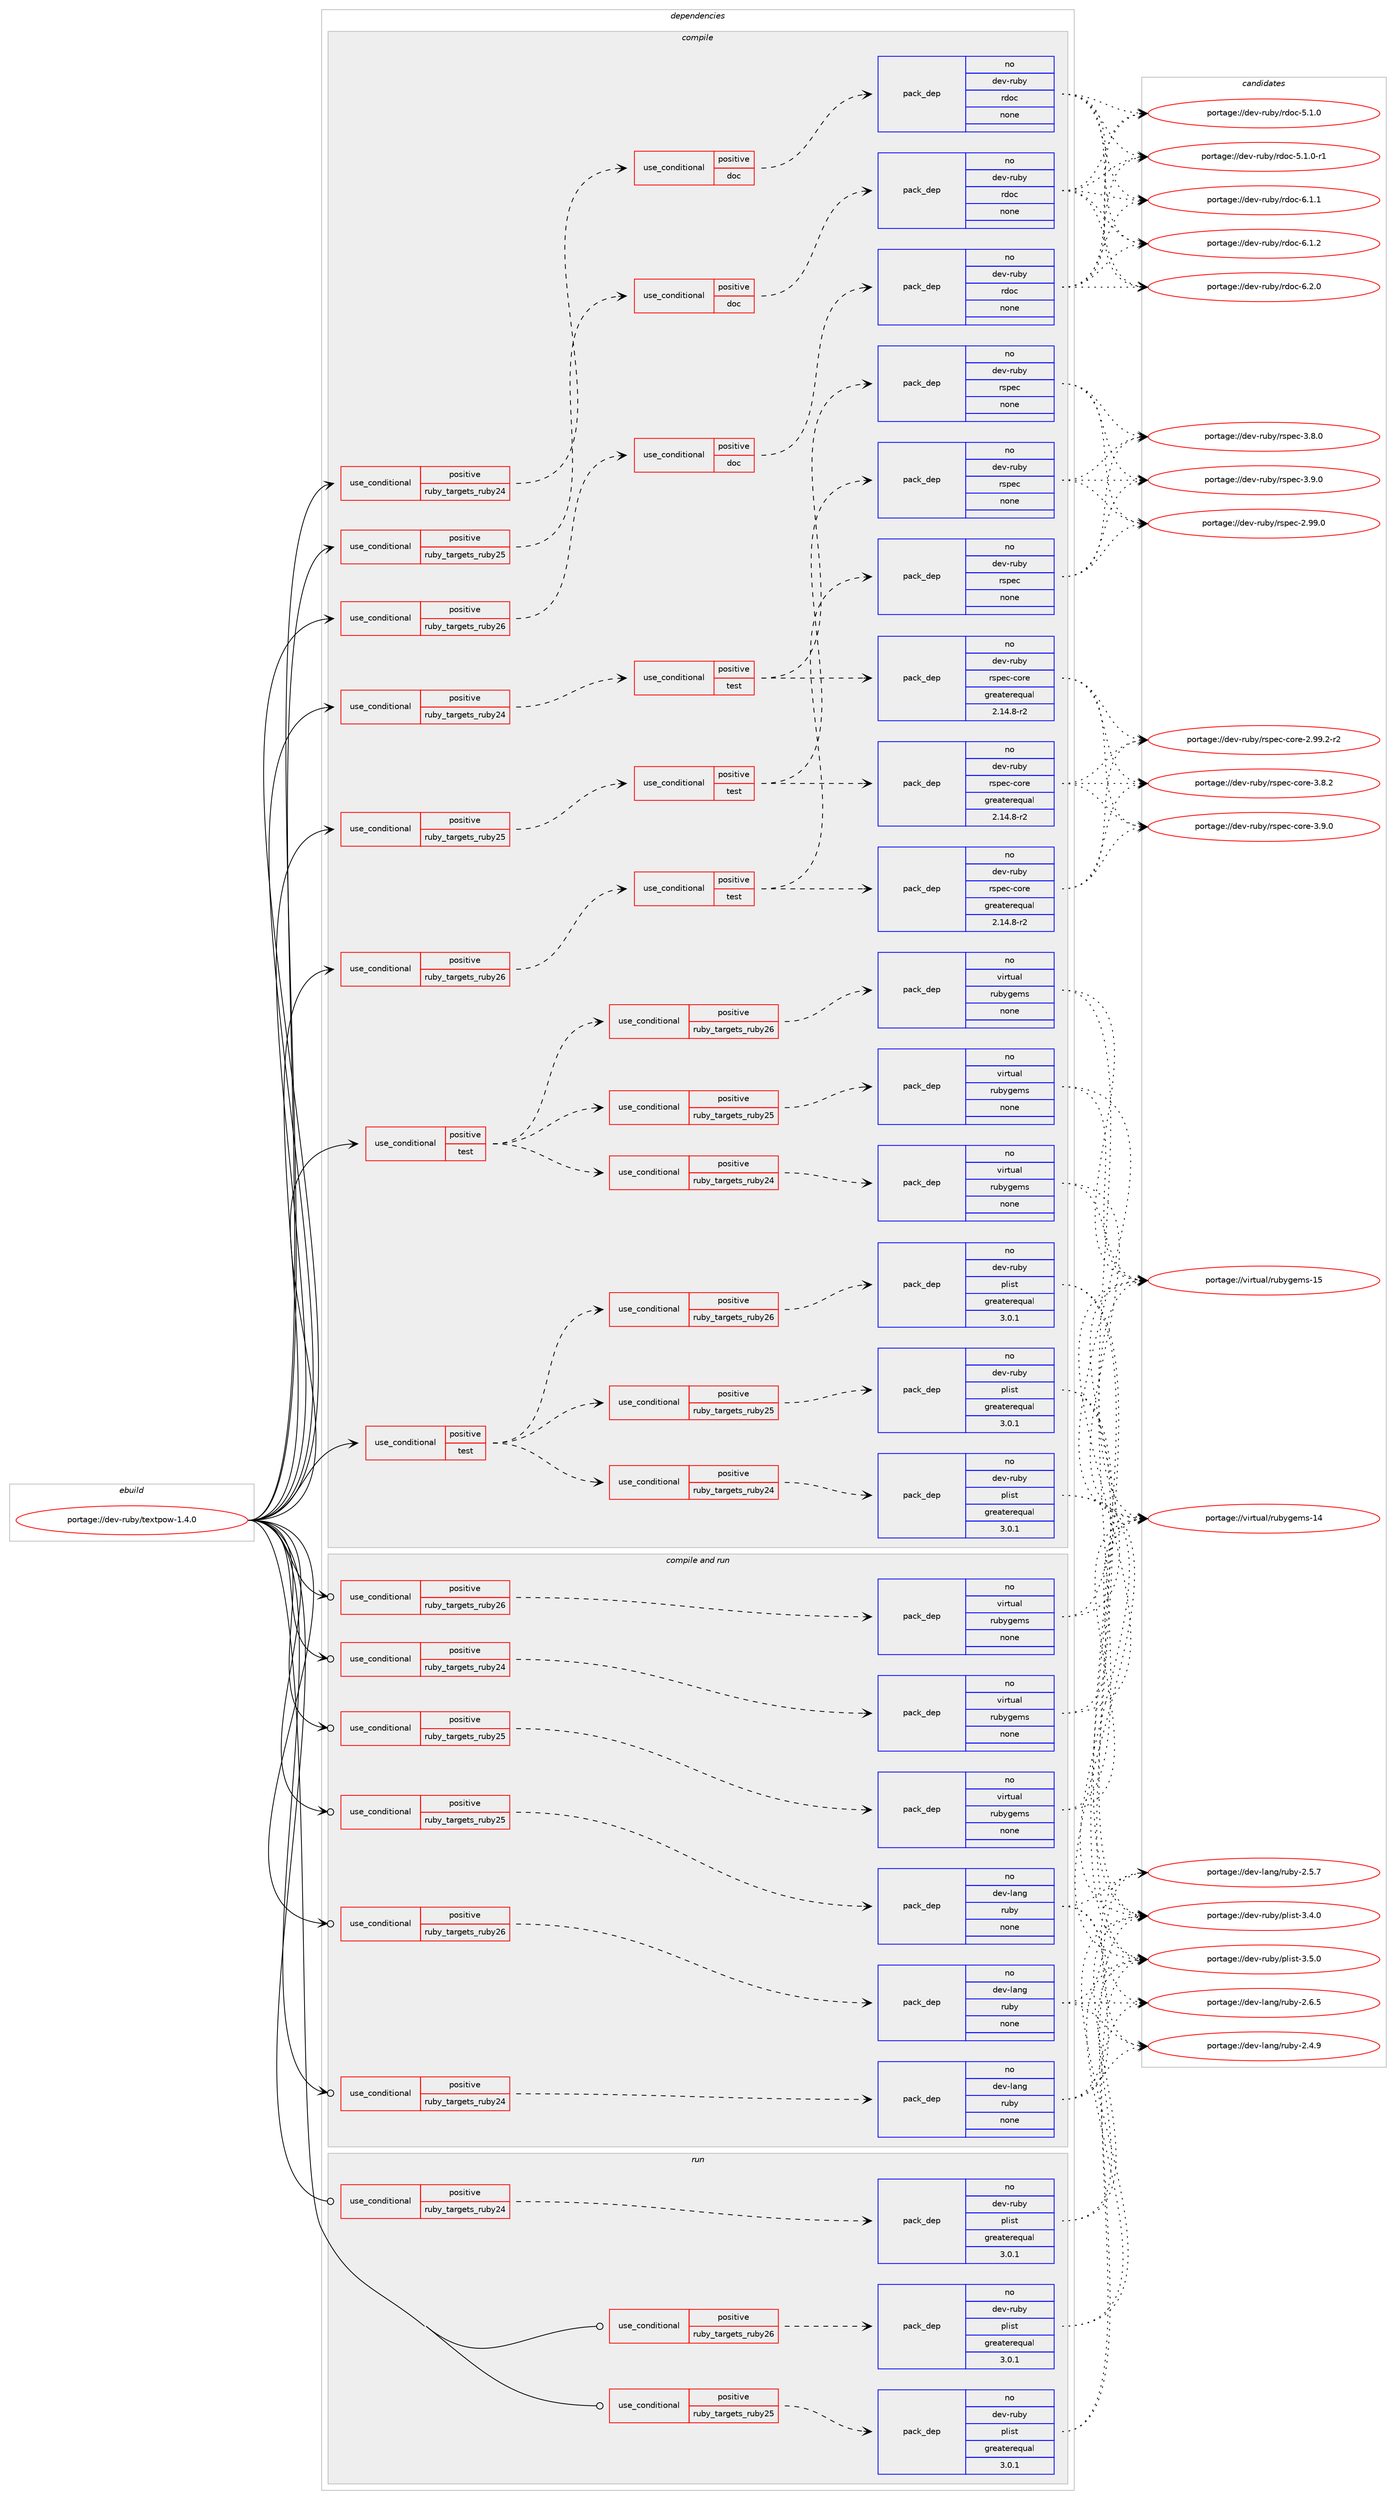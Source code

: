 digraph prolog {

# *************
# Graph options
# *************

newrank=true;
concentrate=true;
compound=true;
graph [rankdir=LR,fontname=Helvetica,fontsize=10,ranksep=1.5];#, ranksep=2.5, nodesep=0.2];
edge  [arrowhead=vee];
node  [fontname=Helvetica,fontsize=10];

# **********
# The ebuild
# **********

subgraph cluster_leftcol {
color=gray;
rank=same;
label=<<i>ebuild</i>>;
id [label="portage://dev-ruby/textpow-1.4.0", color=red, width=4, href="../dev-ruby/textpow-1.4.0.svg"];
}

# ****************
# The dependencies
# ****************

subgraph cluster_midcol {
color=gray;
label=<<i>dependencies</i>>;
subgraph cluster_compile {
fillcolor="#eeeeee";
style=filled;
label=<<i>compile</i>>;
subgraph cond67886 {
dependency252672 [label=<<TABLE BORDER="0" CELLBORDER="1" CELLSPACING="0" CELLPADDING="4"><TR><TD ROWSPAN="3" CELLPADDING="10">use_conditional</TD></TR><TR><TD>positive</TD></TR><TR><TD>ruby_targets_ruby24</TD></TR></TABLE>>, shape=none, color=red];
subgraph cond67887 {
dependency252673 [label=<<TABLE BORDER="0" CELLBORDER="1" CELLSPACING="0" CELLPADDING="4"><TR><TD ROWSPAN="3" CELLPADDING="10">use_conditional</TD></TR><TR><TD>positive</TD></TR><TR><TD>doc</TD></TR></TABLE>>, shape=none, color=red];
subgraph pack181225 {
dependency252674 [label=<<TABLE BORDER="0" CELLBORDER="1" CELLSPACING="0" CELLPADDING="4" WIDTH="220"><TR><TD ROWSPAN="6" CELLPADDING="30">pack_dep</TD></TR><TR><TD WIDTH="110">no</TD></TR><TR><TD>dev-ruby</TD></TR><TR><TD>rdoc</TD></TR><TR><TD>none</TD></TR><TR><TD></TD></TR></TABLE>>, shape=none, color=blue];
}
dependency252673:e -> dependency252674:w [weight=20,style="dashed",arrowhead="vee"];
}
dependency252672:e -> dependency252673:w [weight=20,style="dashed",arrowhead="vee"];
}
id:e -> dependency252672:w [weight=20,style="solid",arrowhead="vee"];
subgraph cond67888 {
dependency252675 [label=<<TABLE BORDER="0" CELLBORDER="1" CELLSPACING="0" CELLPADDING="4"><TR><TD ROWSPAN="3" CELLPADDING="10">use_conditional</TD></TR><TR><TD>positive</TD></TR><TR><TD>ruby_targets_ruby24</TD></TR></TABLE>>, shape=none, color=red];
subgraph cond67889 {
dependency252676 [label=<<TABLE BORDER="0" CELLBORDER="1" CELLSPACING="0" CELLPADDING="4"><TR><TD ROWSPAN="3" CELLPADDING="10">use_conditional</TD></TR><TR><TD>positive</TD></TR><TR><TD>test</TD></TR></TABLE>>, shape=none, color=red];
subgraph pack181226 {
dependency252677 [label=<<TABLE BORDER="0" CELLBORDER="1" CELLSPACING="0" CELLPADDING="4" WIDTH="220"><TR><TD ROWSPAN="6" CELLPADDING="30">pack_dep</TD></TR><TR><TD WIDTH="110">no</TD></TR><TR><TD>dev-ruby</TD></TR><TR><TD>rspec</TD></TR><TR><TD>none</TD></TR><TR><TD></TD></TR></TABLE>>, shape=none, color=blue];
}
dependency252676:e -> dependency252677:w [weight=20,style="dashed",arrowhead="vee"];
subgraph pack181227 {
dependency252678 [label=<<TABLE BORDER="0" CELLBORDER="1" CELLSPACING="0" CELLPADDING="4" WIDTH="220"><TR><TD ROWSPAN="6" CELLPADDING="30">pack_dep</TD></TR><TR><TD WIDTH="110">no</TD></TR><TR><TD>dev-ruby</TD></TR><TR><TD>rspec-core</TD></TR><TR><TD>greaterequal</TD></TR><TR><TD>2.14.8-r2</TD></TR></TABLE>>, shape=none, color=blue];
}
dependency252676:e -> dependency252678:w [weight=20,style="dashed",arrowhead="vee"];
}
dependency252675:e -> dependency252676:w [weight=20,style="dashed",arrowhead="vee"];
}
id:e -> dependency252675:w [weight=20,style="solid",arrowhead="vee"];
subgraph cond67890 {
dependency252679 [label=<<TABLE BORDER="0" CELLBORDER="1" CELLSPACING="0" CELLPADDING="4"><TR><TD ROWSPAN="3" CELLPADDING="10">use_conditional</TD></TR><TR><TD>positive</TD></TR><TR><TD>ruby_targets_ruby25</TD></TR></TABLE>>, shape=none, color=red];
subgraph cond67891 {
dependency252680 [label=<<TABLE BORDER="0" CELLBORDER="1" CELLSPACING="0" CELLPADDING="4"><TR><TD ROWSPAN="3" CELLPADDING="10">use_conditional</TD></TR><TR><TD>positive</TD></TR><TR><TD>doc</TD></TR></TABLE>>, shape=none, color=red];
subgraph pack181228 {
dependency252681 [label=<<TABLE BORDER="0" CELLBORDER="1" CELLSPACING="0" CELLPADDING="4" WIDTH="220"><TR><TD ROWSPAN="6" CELLPADDING="30">pack_dep</TD></TR><TR><TD WIDTH="110">no</TD></TR><TR><TD>dev-ruby</TD></TR><TR><TD>rdoc</TD></TR><TR><TD>none</TD></TR><TR><TD></TD></TR></TABLE>>, shape=none, color=blue];
}
dependency252680:e -> dependency252681:w [weight=20,style="dashed",arrowhead="vee"];
}
dependency252679:e -> dependency252680:w [weight=20,style="dashed",arrowhead="vee"];
}
id:e -> dependency252679:w [weight=20,style="solid",arrowhead="vee"];
subgraph cond67892 {
dependency252682 [label=<<TABLE BORDER="0" CELLBORDER="1" CELLSPACING="0" CELLPADDING="4"><TR><TD ROWSPAN="3" CELLPADDING="10">use_conditional</TD></TR><TR><TD>positive</TD></TR><TR><TD>ruby_targets_ruby25</TD></TR></TABLE>>, shape=none, color=red];
subgraph cond67893 {
dependency252683 [label=<<TABLE BORDER="0" CELLBORDER="1" CELLSPACING="0" CELLPADDING="4"><TR><TD ROWSPAN="3" CELLPADDING="10">use_conditional</TD></TR><TR><TD>positive</TD></TR><TR><TD>test</TD></TR></TABLE>>, shape=none, color=red];
subgraph pack181229 {
dependency252684 [label=<<TABLE BORDER="0" CELLBORDER="1" CELLSPACING="0" CELLPADDING="4" WIDTH="220"><TR><TD ROWSPAN="6" CELLPADDING="30">pack_dep</TD></TR><TR><TD WIDTH="110">no</TD></TR><TR><TD>dev-ruby</TD></TR><TR><TD>rspec</TD></TR><TR><TD>none</TD></TR><TR><TD></TD></TR></TABLE>>, shape=none, color=blue];
}
dependency252683:e -> dependency252684:w [weight=20,style="dashed",arrowhead="vee"];
subgraph pack181230 {
dependency252685 [label=<<TABLE BORDER="0" CELLBORDER="1" CELLSPACING="0" CELLPADDING="4" WIDTH="220"><TR><TD ROWSPAN="6" CELLPADDING="30">pack_dep</TD></TR><TR><TD WIDTH="110">no</TD></TR><TR><TD>dev-ruby</TD></TR><TR><TD>rspec-core</TD></TR><TR><TD>greaterequal</TD></TR><TR><TD>2.14.8-r2</TD></TR></TABLE>>, shape=none, color=blue];
}
dependency252683:e -> dependency252685:w [weight=20,style="dashed",arrowhead="vee"];
}
dependency252682:e -> dependency252683:w [weight=20,style="dashed",arrowhead="vee"];
}
id:e -> dependency252682:w [weight=20,style="solid",arrowhead="vee"];
subgraph cond67894 {
dependency252686 [label=<<TABLE BORDER="0" CELLBORDER="1" CELLSPACING="0" CELLPADDING="4"><TR><TD ROWSPAN="3" CELLPADDING="10">use_conditional</TD></TR><TR><TD>positive</TD></TR><TR><TD>ruby_targets_ruby26</TD></TR></TABLE>>, shape=none, color=red];
subgraph cond67895 {
dependency252687 [label=<<TABLE BORDER="0" CELLBORDER="1" CELLSPACING="0" CELLPADDING="4"><TR><TD ROWSPAN="3" CELLPADDING="10">use_conditional</TD></TR><TR><TD>positive</TD></TR><TR><TD>doc</TD></TR></TABLE>>, shape=none, color=red];
subgraph pack181231 {
dependency252688 [label=<<TABLE BORDER="0" CELLBORDER="1" CELLSPACING="0" CELLPADDING="4" WIDTH="220"><TR><TD ROWSPAN="6" CELLPADDING="30">pack_dep</TD></TR><TR><TD WIDTH="110">no</TD></TR><TR><TD>dev-ruby</TD></TR><TR><TD>rdoc</TD></TR><TR><TD>none</TD></TR><TR><TD></TD></TR></TABLE>>, shape=none, color=blue];
}
dependency252687:e -> dependency252688:w [weight=20,style="dashed",arrowhead="vee"];
}
dependency252686:e -> dependency252687:w [weight=20,style="dashed",arrowhead="vee"];
}
id:e -> dependency252686:w [weight=20,style="solid",arrowhead="vee"];
subgraph cond67896 {
dependency252689 [label=<<TABLE BORDER="0" CELLBORDER="1" CELLSPACING="0" CELLPADDING="4"><TR><TD ROWSPAN="3" CELLPADDING="10">use_conditional</TD></TR><TR><TD>positive</TD></TR><TR><TD>ruby_targets_ruby26</TD></TR></TABLE>>, shape=none, color=red];
subgraph cond67897 {
dependency252690 [label=<<TABLE BORDER="0" CELLBORDER="1" CELLSPACING="0" CELLPADDING="4"><TR><TD ROWSPAN="3" CELLPADDING="10">use_conditional</TD></TR><TR><TD>positive</TD></TR><TR><TD>test</TD></TR></TABLE>>, shape=none, color=red];
subgraph pack181232 {
dependency252691 [label=<<TABLE BORDER="0" CELLBORDER="1" CELLSPACING="0" CELLPADDING="4" WIDTH="220"><TR><TD ROWSPAN="6" CELLPADDING="30">pack_dep</TD></TR><TR><TD WIDTH="110">no</TD></TR><TR><TD>dev-ruby</TD></TR><TR><TD>rspec</TD></TR><TR><TD>none</TD></TR><TR><TD></TD></TR></TABLE>>, shape=none, color=blue];
}
dependency252690:e -> dependency252691:w [weight=20,style="dashed",arrowhead="vee"];
subgraph pack181233 {
dependency252692 [label=<<TABLE BORDER="0" CELLBORDER="1" CELLSPACING="0" CELLPADDING="4" WIDTH="220"><TR><TD ROWSPAN="6" CELLPADDING="30">pack_dep</TD></TR><TR><TD WIDTH="110">no</TD></TR><TR><TD>dev-ruby</TD></TR><TR><TD>rspec-core</TD></TR><TR><TD>greaterequal</TD></TR><TR><TD>2.14.8-r2</TD></TR></TABLE>>, shape=none, color=blue];
}
dependency252690:e -> dependency252692:w [weight=20,style="dashed",arrowhead="vee"];
}
dependency252689:e -> dependency252690:w [weight=20,style="dashed",arrowhead="vee"];
}
id:e -> dependency252689:w [weight=20,style="solid",arrowhead="vee"];
subgraph cond67898 {
dependency252693 [label=<<TABLE BORDER="0" CELLBORDER="1" CELLSPACING="0" CELLPADDING="4"><TR><TD ROWSPAN="3" CELLPADDING="10">use_conditional</TD></TR><TR><TD>positive</TD></TR><TR><TD>test</TD></TR></TABLE>>, shape=none, color=red];
subgraph cond67899 {
dependency252694 [label=<<TABLE BORDER="0" CELLBORDER="1" CELLSPACING="0" CELLPADDING="4"><TR><TD ROWSPAN="3" CELLPADDING="10">use_conditional</TD></TR><TR><TD>positive</TD></TR><TR><TD>ruby_targets_ruby24</TD></TR></TABLE>>, shape=none, color=red];
subgraph pack181234 {
dependency252695 [label=<<TABLE BORDER="0" CELLBORDER="1" CELLSPACING="0" CELLPADDING="4" WIDTH="220"><TR><TD ROWSPAN="6" CELLPADDING="30">pack_dep</TD></TR><TR><TD WIDTH="110">no</TD></TR><TR><TD>dev-ruby</TD></TR><TR><TD>plist</TD></TR><TR><TD>greaterequal</TD></TR><TR><TD>3.0.1</TD></TR></TABLE>>, shape=none, color=blue];
}
dependency252694:e -> dependency252695:w [weight=20,style="dashed",arrowhead="vee"];
}
dependency252693:e -> dependency252694:w [weight=20,style="dashed",arrowhead="vee"];
subgraph cond67900 {
dependency252696 [label=<<TABLE BORDER="0" CELLBORDER="1" CELLSPACING="0" CELLPADDING="4"><TR><TD ROWSPAN="3" CELLPADDING="10">use_conditional</TD></TR><TR><TD>positive</TD></TR><TR><TD>ruby_targets_ruby25</TD></TR></TABLE>>, shape=none, color=red];
subgraph pack181235 {
dependency252697 [label=<<TABLE BORDER="0" CELLBORDER="1" CELLSPACING="0" CELLPADDING="4" WIDTH="220"><TR><TD ROWSPAN="6" CELLPADDING="30">pack_dep</TD></TR><TR><TD WIDTH="110">no</TD></TR><TR><TD>dev-ruby</TD></TR><TR><TD>plist</TD></TR><TR><TD>greaterequal</TD></TR><TR><TD>3.0.1</TD></TR></TABLE>>, shape=none, color=blue];
}
dependency252696:e -> dependency252697:w [weight=20,style="dashed",arrowhead="vee"];
}
dependency252693:e -> dependency252696:w [weight=20,style="dashed",arrowhead="vee"];
subgraph cond67901 {
dependency252698 [label=<<TABLE BORDER="0" CELLBORDER="1" CELLSPACING="0" CELLPADDING="4"><TR><TD ROWSPAN="3" CELLPADDING="10">use_conditional</TD></TR><TR><TD>positive</TD></TR><TR><TD>ruby_targets_ruby26</TD></TR></TABLE>>, shape=none, color=red];
subgraph pack181236 {
dependency252699 [label=<<TABLE BORDER="0" CELLBORDER="1" CELLSPACING="0" CELLPADDING="4" WIDTH="220"><TR><TD ROWSPAN="6" CELLPADDING="30">pack_dep</TD></TR><TR><TD WIDTH="110">no</TD></TR><TR><TD>dev-ruby</TD></TR><TR><TD>plist</TD></TR><TR><TD>greaterequal</TD></TR><TR><TD>3.0.1</TD></TR></TABLE>>, shape=none, color=blue];
}
dependency252698:e -> dependency252699:w [weight=20,style="dashed",arrowhead="vee"];
}
dependency252693:e -> dependency252698:w [weight=20,style="dashed",arrowhead="vee"];
}
id:e -> dependency252693:w [weight=20,style="solid",arrowhead="vee"];
subgraph cond67902 {
dependency252700 [label=<<TABLE BORDER="0" CELLBORDER="1" CELLSPACING="0" CELLPADDING="4"><TR><TD ROWSPAN="3" CELLPADDING="10">use_conditional</TD></TR><TR><TD>positive</TD></TR><TR><TD>test</TD></TR></TABLE>>, shape=none, color=red];
subgraph cond67903 {
dependency252701 [label=<<TABLE BORDER="0" CELLBORDER="1" CELLSPACING="0" CELLPADDING="4"><TR><TD ROWSPAN="3" CELLPADDING="10">use_conditional</TD></TR><TR><TD>positive</TD></TR><TR><TD>ruby_targets_ruby24</TD></TR></TABLE>>, shape=none, color=red];
subgraph pack181237 {
dependency252702 [label=<<TABLE BORDER="0" CELLBORDER="1" CELLSPACING="0" CELLPADDING="4" WIDTH="220"><TR><TD ROWSPAN="6" CELLPADDING="30">pack_dep</TD></TR><TR><TD WIDTH="110">no</TD></TR><TR><TD>virtual</TD></TR><TR><TD>rubygems</TD></TR><TR><TD>none</TD></TR><TR><TD></TD></TR></TABLE>>, shape=none, color=blue];
}
dependency252701:e -> dependency252702:w [weight=20,style="dashed",arrowhead="vee"];
}
dependency252700:e -> dependency252701:w [weight=20,style="dashed",arrowhead="vee"];
subgraph cond67904 {
dependency252703 [label=<<TABLE BORDER="0" CELLBORDER="1" CELLSPACING="0" CELLPADDING="4"><TR><TD ROWSPAN="3" CELLPADDING="10">use_conditional</TD></TR><TR><TD>positive</TD></TR><TR><TD>ruby_targets_ruby25</TD></TR></TABLE>>, shape=none, color=red];
subgraph pack181238 {
dependency252704 [label=<<TABLE BORDER="0" CELLBORDER="1" CELLSPACING="0" CELLPADDING="4" WIDTH="220"><TR><TD ROWSPAN="6" CELLPADDING="30">pack_dep</TD></TR><TR><TD WIDTH="110">no</TD></TR><TR><TD>virtual</TD></TR><TR><TD>rubygems</TD></TR><TR><TD>none</TD></TR><TR><TD></TD></TR></TABLE>>, shape=none, color=blue];
}
dependency252703:e -> dependency252704:w [weight=20,style="dashed",arrowhead="vee"];
}
dependency252700:e -> dependency252703:w [weight=20,style="dashed",arrowhead="vee"];
subgraph cond67905 {
dependency252705 [label=<<TABLE BORDER="0" CELLBORDER="1" CELLSPACING="0" CELLPADDING="4"><TR><TD ROWSPAN="3" CELLPADDING="10">use_conditional</TD></TR><TR><TD>positive</TD></TR><TR><TD>ruby_targets_ruby26</TD></TR></TABLE>>, shape=none, color=red];
subgraph pack181239 {
dependency252706 [label=<<TABLE BORDER="0" CELLBORDER="1" CELLSPACING="0" CELLPADDING="4" WIDTH="220"><TR><TD ROWSPAN="6" CELLPADDING="30">pack_dep</TD></TR><TR><TD WIDTH="110">no</TD></TR><TR><TD>virtual</TD></TR><TR><TD>rubygems</TD></TR><TR><TD>none</TD></TR><TR><TD></TD></TR></TABLE>>, shape=none, color=blue];
}
dependency252705:e -> dependency252706:w [weight=20,style="dashed",arrowhead="vee"];
}
dependency252700:e -> dependency252705:w [weight=20,style="dashed",arrowhead="vee"];
}
id:e -> dependency252700:w [weight=20,style="solid",arrowhead="vee"];
}
subgraph cluster_compileandrun {
fillcolor="#eeeeee";
style=filled;
label=<<i>compile and run</i>>;
subgraph cond67906 {
dependency252707 [label=<<TABLE BORDER="0" CELLBORDER="1" CELLSPACING="0" CELLPADDING="4"><TR><TD ROWSPAN="3" CELLPADDING="10">use_conditional</TD></TR><TR><TD>positive</TD></TR><TR><TD>ruby_targets_ruby24</TD></TR></TABLE>>, shape=none, color=red];
subgraph pack181240 {
dependency252708 [label=<<TABLE BORDER="0" CELLBORDER="1" CELLSPACING="0" CELLPADDING="4" WIDTH="220"><TR><TD ROWSPAN="6" CELLPADDING="30">pack_dep</TD></TR><TR><TD WIDTH="110">no</TD></TR><TR><TD>dev-lang</TD></TR><TR><TD>ruby</TD></TR><TR><TD>none</TD></TR><TR><TD></TD></TR></TABLE>>, shape=none, color=blue];
}
dependency252707:e -> dependency252708:w [weight=20,style="dashed",arrowhead="vee"];
}
id:e -> dependency252707:w [weight=20,style="solid",arrowhead="odotvee"];
subgraph cond67907 {
dependency252709 [label=<<TABLE BORDER="0" CELLBORDER="1" CELLSPACING="0" CELLPADDING="4"><TR><TD ROWSPAN="3" CELLPADDING="10">use_conditional</TD></TR><TR><TD>positive</TD></TR><TR><TD>ruby_targets_ruby24</TD></TR></TABLE>>, shape=none, color=red];
subgraph pack181241 {
dependency252710 [label=<<TABLE BORDER="0" CELLBORDER="1" CELLSPACING="0" CELLPADDING="4" WIDTH="220"><TR><TD ROWSPAN="6" CELLPADDING="30">pack_dep</TD></TR><TR><TD WIDTH="110">no</TD></TR><TR><TD>virtual</TD></TR><TR><TD>rubygems</TD></TR><TR><TD>none</TD></TR><TR><TD></TD></TR></TABLE>>, shape=none, color=blue];
}
dependency252709:e -> dependency252710:w [weight=20,style="dashed",arrowhead="vee"];
}
id:e -> dependency252709:w [weight=20,style="solid",arrowhead="odotvee"];
subgraph cond67908 {
dependency252711 [label=<<TABLE BORDER="0" CELLBORDER="1" CELLSPACING="0" CELLPADDING="4"><TR><TD ROWSPAN="3" CELLPADDING="10">use_conditional</TD></TR><TR><TD>positive</TD></TR><TR><TD>ruby_targets_ruby25</TD></TR></TABLE>>, shape=none, color=red];
subgraph pack181242 {
dependency252712 [label=<<TABLE BORDER="0" CELLBORDER="1" CELLSPACING="0" CELLPADDING="4" WIDTH="220"><TR><TD ROWSPAN="6" CELLPADDING="30">pack_dep</TD></TR><TR><TD WIDTH="110">no</TD></TR><TR><TD>dev-lang</TD></TR><TR><TD>ruby</TD></TR><TR><TD>none</TD></TR><TR><TD></TD></TR></TABLE>>, shape=none, color=blue];
}
dependency252711:e -> dependency252712:w [weight=20,style="dashed",arrowhead="vee"];
}
id:e -> dependency252711:w [weight=20,style="solid",arrowhead="odotvee"];
subgraph cond67909 {
dependency252713 [label=<<TABLE BORDER="0" CELLBORDER="1" CELLSPACING="0" CELLPADDING="4"><TR><TD ROWSPAN="3" CELLPADDING="10">use_conditional</TD></TR><TR><TD>positive</TD></TR><TR><TD>ruby_targets_ruby25</TD></TR></TABLE>>, shape=none, color=red];
subgraph pack181243 {
dependency252714 [label=<<TABLE BORDER="0" CELLBORDER="1" CELLSPACING="0" CELLPADDING="4" WIDTH="220"><TR><TD ROWSPAN="6" CELLPADDING="30">pack_dep</TD></TR><TR><TD WIDTH="110">no</TD></TR><TR><TD>virtual</TD></TR><TR><TD>rubygems</TD></TR><TR><TD>none</TD></TR><TR><TD></TD></TR></TABLE>>, shape=none, color=blue];
}
dependency252713:e -> dependency252714:w [weight=20,style="dashed",arrowhead="vee"];
}
id:e -> dependency252713:w [weight=20,style="solid",arrowhead="odotvee"];
subgraph cond67910 {
dependency252715 [label=<<TABLE BORDER="0" CELLBORDER="1" CELLSPACING="0" CELLPADDING="4"><TR><TD ROWSPAN="3" CELLPADDING="10">use_conditional</TD></TR><TR><TD>positive</TD></TR><TR><TD>ruby_targets_ruby26</TD></TR></TABLE>>, shape=none, color=red];
subgraph pack181244 {
dependency252716 [label=<<TABLE BORDER="0" CELLBORDER="1" CELLSPACING="0" CELLPADDING="4" WIDTH="220"><TR><TD ROWSPAN="6" CELLPADDING="30">pack_dep</TD></TR><TR><TD WIDTH="110">no</TD></TR><TR><TD>dev-lang</TD></TR><TR><TD>ruby</TD></TR><TR><TD>none</TD></TR><TR><TD></TD></TR></TABLE>>, shape=none, color=blue];
}
dependency252715:e -> dependency252716:w [weight=20,style="dashed",arrowhead="vee"];
}
id:e -> dependency252715:w [weight=20,style="solid",arrowhead="odotvee"];
subgraph cond67911 {
dependency252717 [label=<<TABLE BORDER="0" CELLBORDER="1" CELLSPACING="0" CELLPADDING="4"><TR><TD ROWSPAN="3" CELLPADDING="10">use_conditional</TD></TR><TR><TD>positive</TD></TR><TR><TD>ruby_targets_ruby26</TD></TR></TABLE>>, shape=none, color=red];
subgraph pack181245 {
dependency252718 [label=<<TABLE BORDER="0" CELLBORDER="1" CELLSPACING="0" CELLPADDING="4" WIDTH="220"><TR><TD ROWSPAN="6" CELLPADDING="30">pack_dep</TD></TR><TR><TD WIDTH="110">no</TD></TR><TR><TD>virtual</TD></TR><TR><TD>rubygems</TD></TR><TR><TD>none</TD></TR><TR><TD></TD></TR></TABLE>>, shape=none, color=blue];
}
dependency252717:e -> dependency252718:w [weight=20,style="dashed",arrowhead="vee"];
}
id:e -> dependency252717:w [weight=20,style="solid",arrowhead="odotvee"];
}
subgraph cluster_run {
fillcolor="#eeeeee";
style=filled;
label=<<i>run</i>>;
subgraph cond67912 {
dependency252719 [label=<<TABLE BORDER="0" CELLBORDER="1" CELLSPACING="0" CELLPADDING="4"><TR><TD ROWSPAN="3" CELLPADDING="10">use_conditional</TD></TR><TR><TD>positive</TD></TR><TR><TD>ruby_targets_ruby24</TD></TR></TABLE>>, shape=none, color=red];
subgraph pack181246 {
dependency252720 [label=<<TABLE BORDER="0" CELLBORDER="1" CELLSPACING="0" CELLPADDING="4" WIDTH="220"><TR><TD ROWSPAN="6" CELLPADDING="30">pack_dep</TD></TR><TR><TD WIDTH="110">no</TD></TR><TR><TD>dev-ruby</TD></TR><TR><TD>plist</TD></TR><TR><TD>greaterequal</TD></TR><TR><TD>3.0.1</TD></TR></TABLE>>, shape=none, color=blue];
}
dependency252719:e -> dependency252720:w [weight=20,style="dashed",arrowhead="vee"];
}
id:e -> dependency252719:w [weight=20,style="solid",arrowhead="odot"];
subgraph cond67913 {
dependency252721 [label=<<TABLE BORDER="0" CELLBORDER="1" CELLSPACING="0" CELLPADDING="4"><TR><TD ROWSPAN="3" CELLPADDING="10">use_conditional</TD></TR><TR><TD>positive</TD></TR><TR><TD>ruby_targets_ruby25</TD></TR></TABLE>>, shape=none, color=red];
subgraph pack181247 {
dependency252722 [label=<<TABLE BORDER="0" CELLBORDER="1" CELLSPACING="0" CELLPADDING="4" WIDTH="220"><TR><TD ROWSPAN="6" CELLPADDING="30">pack_dep</TD></TR><TR><TD WIDTH="110">no</TD></TR><TR><TD>dev-ruby</TD></TR><TR><TD>plist</TD></TR><TR><TD>greaterequal</TD></TR><TR><TD>3.0.1</TD></TR></TABLE>>, shape=none, color=blue];
}
dependency252721:e -> dependency252722:w [weight=20,style="dashed",arrowhead="vee"];
}
id:e -> dependency252721:w [weight=20,style="solid",arrowhead="odot"];
subgraph cond67914 {
dependency252723 [label=<<TABLE BORDER="0" CELLBORDER="1" CELLSPACING="0" CELLPADDING="4"><TR><TD ROWSPAN="3" CELLPADDING="10">use_conditional</TD></TR><TR><TD>positive</TD></TR><TR><TD>ruby_targets_ruby26</TD></TR></TABLE>>, shape=none, color=red];
subgraph pack181248 {
dependency252724 [label=<<TABLE BORDER="0" CELLBORDER="1" CELLSPACING="0" CELLPADDING="4" WIDTH="220"><TR><TD ROWSPAN="6" CELLPADDING="30">pack_dep</TD></TR><TR><TD WIDTH="110">no</TD></TR><TR><TD>dev-ruby</TD></TR><TR><TD>plist</TD></TR><TR><TD>greaterequal</TD></TR><TR><TD>3.0.1</TD></TR></TABLE>>, shape=none, color=blue];
}
dependency252723:e -> dependency252724:w [weight=20,style="dashed",arrowhead="vee"];
}
id:e -> dependency252723:w [weight=20,style="solid",arrowhead="odot"];
}
}

# **************
# The candidates
# **************

subgraph cluster_choices {
rank=same;
color=gray;
label=<<i>candidates</i>>;

subgraph choice181225 {
color=black;
nodesep=1;
choiceportage10010111845114117981214711410011199455346494648 [label="portage://dev-ruby/rdoc-5.1.0", color=red, width=4,href="../dev-ruby/rdoc-5.1.0.svg"];
choiceportage100101118451141179812147114100111994553464946484511449 [label="portage://dev-ruby/rdoc-5.1.0-r1", color=red, width=4,href="../dev-ruby/rdoc-5.1.0-r1.svg"];
choiceportage10010111845114117981214711410011199455446494649 [label="portage://dev-ruby/rdoc-6.1.1", color=red, width=4,href="../dev-ruby/rdoc-6.1.1.svg"];
choiceportage10010111845114117981214711410011199455446494650 [label="portage://dev-ruby/rdoc-6.1.2", color=red, width=4,href="../dev-ruby/rdoc-6.1.2.svg"];
choiceportage10010111845114117981214711410011199455446504648 [label="portage://dev-ruby/rdoc-6.2.0", color=red, width=4,href="../dev-ruby/rdoc-6.2.0.svg"];
dependency252674:e -> choiceportage10010111845114117981214711410011199455346494648:w [style=dotted,weight="100"];
dependency252674:e -> choiceportage100101118451141179812147114100111994553464946484511449:w [style=dotted,weight="100"];
dependency252674:e -> choiceportage10010111845114117981214711410011199455446494649:w [style=dotted,weight="100"];
dependency252674:e -> choiceportage10010111845114117981214711410011199455446494650:w [style=dotted,weight="100"];
dependency252674:e -> choiceportage10010111845114117981214711410011199455446504648:w [style=dotted,weight="100"];
}
subgraph choice181226 {
color=black;
nodesep=1;
choiceportage1001011184511411798121471141151121019945504657574648 [label="portage://dev-ruby/rspec-2.99.0", color=red, width=4,href="../dev-ruby/rspec-2.99.0.svg"];
choiceportage10010111845114117981214711411511210199455146564648 [label="portage://dev-ruby/rspec-3.8.0", color=red, width=4,href="../dev-ruby/rspec-3.8.0.svg"];
choiceportage10010111845114117981214711411511210199455146574648 [label="portage://dev-ruby/rspec-3.9.0", color=red, width=4,href="../dev-ruby/rspec-3.9.0.svg"];
dependency252677:e -> choiceportage1001011184511411798121471141151121019945504657574648:w [style=dotted,weight="100"];
dependency252677:e -> choiceportage10010111845114117981214711411511210199455146564648:w [style=dotted,weight="100"];
dependency252677:e -> choiceportage10010111845114117981214711411511210199455146574648:w [style=dotted,weight="100"];
}
subgraph choice181227 {
color=black;
nodesep=1;
choiceportage100101118451141179812147114115112101994599111114101455046575746504511450 [label="portage://dev-ruby/rspec-core-2.99.2-r2", color=red, width=4,href="../dev-ruby/rspec-core-2.99.2-r2.svg"];
choiceportage100101118451141179812147114115112101994599111114101455146564650 [label="portage://dev-ruby/rspec-core-3.8.2", color=red, width=4,href="../dev-ruby/rspec-core-3.8.2.svg"];
choiceportage100101118451141179812147114115112101994599111114101455146574648 [label="portage://dev-ruby/rspec-core-3.9.0", color=red, width=4,href="../dev-ruby/rspec-core-3.9.0.svg"];
dependency252678:e -> choiceportage100101118451141179812147114115112101994599111114101455046575746504511450:w [style=dotted,weight="100"];
dependency252678:e -> choiceportage100101118451141179812147114115112101994599111114101455146564650:w [style=dotted,weight="100"];
dependency252678:e -> choiceportage100101118451141179812147114115112101994599111114101455146574648:w [style=dotted,weight="100"];
}
subgraph choice181228 {
color=black;
nodesep=1;
choiceportage10010111845114117981214711410011199455346494648 [label="portage://dev-ruby/rdoc-5.1.0", color=red, width=4,href="../dev-ruby/rdoc-5.1.0.svg"];
choiceportage100101118451141179812147114100111994553464946484511449 [label="portage://dev-ruby/rdoc-5.1.0-r1", color=red, width=4,href="../dev-ruby/rdoc-5.1.0-r1.svg"];
choiceportage10010111845114117981214711410011199455446494649 [label="portage://dev-ruby/rdoc-6.1.1", color=red, width=4,href="../dev-ruby/rdoc-6.1.1.svg"];
choiceportage10010111845114117981214711410011199455446494650 [label="portage://dev-ruby/rdoc-6.1.2", color=red, width=4,href="../dev-ruby/rdoc-6.1.2.svg"];
choiceportage10010111845114117981214711410011199455446504648 [label="portage://dev-ruby/rdoc-6.2.0", color=red, width=4,href="../dev-ruby/rdoc-6.2.0.svg"];
dependency252681:e -> choiceportage10010111845114117981214711410011199455346494648:w [style=dotted,weight="100"];
dependency252681:e -> choiceportage100101118451141179812147114100111994553464946484511449:w [style=dotted,weight="100"];
dependency252681:e -> choiceportage10010111845114117981214711410011199455446494649:w [style=dotted,weight="100"];
dependency252681:e -> choiceportage10010111845114117981214711410011199455446494650:w [style=dotted,weight="100"];
dependency252681:e -> choiceportage10010111845114117981214711410011199455446504648:w [style=dotted,weight="100"];
}
subgraph choice181229 {
color=black;
nodesep=1;
choiceportage1001011184511411798121471141151121019945504657574648 [label="portage://dev-ruby/rspec-2.99.0", color=red, width=4,href="../dev-ruby/rspec-2.99.0.svg"];
choiceportage10010111845114117981214711411511210199455146564648 [label="portage://dev-ruby/rspec-3.8.0", color=red, width=4,href="../dev-ruby/rspec-3.8.0.svg"];
choiceportage10010111845114117981214711411511210199455146574648 [label="portage://dev-ruby/rspec-3.9.0", color=red, width=4,href="../dev-ruby/rspec-3.9.0.svg"];
dependency252684:e -> choiceportage1001011184511411798121471141151121019945504657574648:w [style=dotted,weight="100"];
dependency252684:e -> choiceportage10010111845114117981214711411511210199455146564648:w [style=dotted,weight="100"];
dependency252684:e -> choiceportage10010111845114117981214711411511210199455146574648:w [style=dotted,weight="100"];
}
subgraph choice181230 {
color=black;
nodesep=1;
choiceportage100101118451141179812147114115112101994599111114101455046575746504511450 [label="portage://dev-ruby/rspec-core-2.99.2-r2", color=red, width=4,href="../dev-ruby/rspec-core-2.99.2-r2.svg"];
choiceportage100101118451141179812147114115112101994599111114101455146564650 [label="portage://dev-ruby/rspec-core-3.8.2", color=red, width=4,href="../dev-ruby/rspec-core-3.8.2.svg"];
choiceportage100101118451141179812147114115112101994599111114101455146574648 [label="portage://dev-ruby/rspec-core-3.9.0", color=red, width=4,href="../dev-ruby/rspec-core-3.9.0.svg"];
dependency252685:e -> choiceportage100101118451141179812147114115112101994599111114101455046575746504511450:w [style=dotted,weight="100"];
dependency252685:e -> choiceportage100101118451141179812147114115112101994599111114101455146564650:w [style=dotted,weight="100"];
dependency252685:e -> choiceportage100101118451141179812147114115112101994599111114101455146574648:w [style=dotted,weight="100"];
}
subgraph choice181231 {
color=black;
nodesep=1;
choiceportage10010111845114117981214711410011199455346494648 [label="portage://dev-ruby/rdoc-5.1.0", color=red, width=4,href="../dev-ruby/rdoc-5.1.0.svg"];
choiceportage100101118451141179812147114100111994553464946484511449 [label="portage://dev-ruby/rdoc-5.1.0-r1", color=red, width=4,href="../dev-ruby/rdoc-5.1.0-r1.svg"];
choiceportage10010111845114117981214711410011199455446494649 [label="portage://dev-ruby/rdoc-6.1.1", color=red, width=4,href="../dev-ruby/rdoc-6.1.1.svg"];
choiceportage10010111845114117981214711410011199455446494650 [label="portage://dev-ruby/rdoc-6.1.2", color=red, width=4,href="../dev-ruby/rdoc-6.1.2.svg"];
choiceportage10010111845114117981214711410011199455446504648 [label="portage://dev-ruby/rdoc-6.2.0", color=red, width=4,href="../dev-ruby/rdoc-6.2.0.svg"];
dependency252688:e -> choiceportage10010111845114117981214711410011199455346494648:w [style=dotted,weight="100"];
dependency252688:e -> choiceportage100101118451141179812147114100111994553464946484511449:w [style=dotted,weight="100"];
dependency252688:e -> choiceportage10010111845114117981214711410011199455446494649:w [style=dotted,weight="100"];
dependency252688:e -> choiceportage10010111845114117981214711410011199455446494650:w [style=dotted,weight="100"];
dependency252688:e -> choiceportage10010111845114117981214711410011199455446504648:w [style=dotted,weight="100"];
}
subgraph choice181232 {
color=black;
nodesep=1;
choiceportage1001011184511411798121471141151121019945504657574648 [label="portage://dev-ruby/rspec-2.99.0", color=red, width=4,href="../dev-ruby/rspec-2.99.0.svg"];
choiceportage10010111845114117981214711411511210199455146564648 [label="portage://dev-ruby/rspec-3.8.0", color=red, width=4,href="../dev-ruby/rspec-3.8.0.svg"];
choiceportage10010111845114117981214711411511210199455146574648 [label="portage://dev-ruby/rspec-3.9.0", color=red, width=4,href="../dev-ruby/rspec-3.9.0.svg"];
dependency252691:e -> choiceportage1001011184511411798121471141151121019945504657574648:w [style=dotted,weight="100"];
dependency252691:e -> choiceportage10010111845114117981214711411511210199455146564648:w [style=dotted,weight="100"];
dependency252691:e -> choiceportage10010111845114117981214711411511210199455146574648:w [style=dotted,weight="100"];
}
subgraph choice181233 {
color=black;
nodesep=1;
choiceportage100101118451141179812147114115112101994599111114101455046575746504511450 [label="portage://dev-ruby/rspec-core-2.99.2-r2", color=red, width=4,href="../dev-ruby/rspec-core-2.99.2-r2.svg"];
choiceportage100101118451141179812147114115112101994599111114101455146564650 [label="portage://dev-ruby/rspec-core-3.8.2", color=red, width=4,href="../dev-ruby/rspec-core-3.8.2.svg"];
choiceportage100101118451141179812147114115112101994599111114101455146574648 [label="portage://dev-ruby/rspec-core-3.9.0", color=red, width=4,href="../dev-ruby/rspec-core-3.9.0.svg"];
dependency252692:e -> choiceportage100101118451141179812147114115112101994599111114101455046575746504511450:w [style=dotted,weight="100"];
dependency252692:e -> choiceportage100101118451141179812147114115112101994599111114101455146564650:w [style=dotted,weight="100"];
dependency252692:e -> choiceportage100101118451141179812147114115112101994599111114101455146574648:w [style=dotted,weight="100"];
}
subgraph choice181234 {
color=black;
nodesep=1;
choiceportage100101118451141179812147112108105115116455146524648 [label="portage://dev-ruby/plist-3.4.0", color=red, width=4,href="../dev-ruby/plist-3.4.0.svg"];
choiceportage100101118451141179812147112108105115116455146534648 [label="portage://dev-ruby/plist-3.5.0", color=red, width=4,href="../dev-ruby/plist-3.5.0.svg"];
dependency252695:e -> choiceportage100101118451141179812147112108105115116455146524648:w [style=dotted,weight="100"];
dependency252695:e -> choiceportage100101118451141179812147112108105115116455146534648:w [style=dotted,weight="100"];
}
subgraph choice181235 {
color=black;
nodesep=1;
choiceportage100101118451141179812147112108105115116455146524648 [label="portage://dev-ruby/plist-3.4.0", color=red, width=4,href="../dev-ruby/plist-3.4.0.svg"];
choiceportage100101118451141179812147112108105115116455146534648 [label="portage://dev-ruby/plist-3.5.0", color=red, width=4,href="../dev-ruby/plist-3.5.0.svg"];
dependency252697:e -> choiceportage100101118451141179812147112108105115116455146524648:w [style=dotted,weight="100"];
dependency252697:e -> choiceportage100101118451141179812147112108105115116455146534648:w [style=dotted,weight="100"];
}
subgraph choice181236 {
color=black;
nodesep=1;
choiceportage100101118451141179812147112108105115116455146524648 [label="portage://dev-ruby/plist-3.4.0", color=red, width=4,href="../dev-ruby/plist-3.4.0.svg"];
choiceportage100101118451141179812147112108105115116455146534648 [label="portage://dev-ruby/plist-3.5.0", color=red, width=4,href="../dev-ruby/plist-3.5.0.svg"];
dependency252699:e -> choiceportage100101118451141179812147112108105115116455146524648:w [style=dotted,weight="100"];
dependency252699:e -> choiceportage100101118451141179812147112108105115116455146534648:w [style=dotted,weight="100"];
}
subgraph choice181237 {
color=black;
nodesep=1;
choiceportage118105114116117971084711411798121103101109115454952 [label="portage://virtual/rubygems-14", color=red, width=4,href="../virtual/rubygems-14.svg"];
choiceportage118105114116117971084711411798121103101109115454953 [label="portage://virtual/rubygems-15", color=red, width=4,href="../virtual/rubygems-15.svg"];
dependency252702:e -> choiceportage118105114116117971084711411798121103101109115454952:w [style=dotted,weight="100"];
dependency252702:e -> choiceportage118105114116117971084711411798121103101109115454953:w [style=dotted,weight="100"];
}
subgraph choice181238 {
color=black;
nodesep=1;
choiceportage118105114116117971084711411798121103101109115454952 [label="portage://virtual/rubygems-14", color=red, width=4,href="../virtual/rubygems-14.svg"];
choiceportage118105114116117971084711411798121103101109115454953 [label="portage://virtual/rubygems-15", color=red, width=4,href="../virtual/rubygems-15.svg"];
dependency252704:e -> choiceportage118105114116117971084711411798121103101109115454952:w [style=dotted,weight="100"];
dependency252704:e -> choiceportage118105114116117971084711411798121103101109115454953:w [style=dotted,weight="100"];
}
subgraph choice181239 {
color=black;
nodesep=1;
choiceportage118105114116117971084711411798121103101109115454952 [label="portage://virtual/rubygems-14", color=red, width=4,href="../virtual/rubygems-14.svg"];
choiceportage118105114116117971084711411798121103101109115454953 [label="portage://virtual/rubygems-15", color=red, width=4,href="../virtual/rubygems-15.svg"];
dependency252706:e -> choiceportage118105114116117971084711411798121103101109115454952:w [style=dotted,weight="100"];
dependency252706:e -> choiceportage118105114116117971084711411798121103101109115454953:w [style=dotted,weight="100"];
}
subgraph choice181240 {
color=black;
nodesep=1;
choiceportage10010111845108971101034711411798121455046524657 [label="portage://dev-lang/ruby-2.4.9", color=red, width=4,href="../dev-lang/ruby-2.4.9.svg"];
choiceportage10010111845108971101034711411798121455046534655 [label="portage://dev-lang/ruby-2.5.7", color=red, width=4,href="../dev-lang/ruby-2.5.7.svg"];
choiceportage10010111845108971101034711411798121455046544653 [label="portage://dev-lang/ruby-2.6.5", color=red, width=4,href="../dev-lang/ruby-2.6.5.svg"];
dependency252708:e -> choiceportage10010111845108971101034711411798121455046524657:w [style=dotted,weight="100"];
dependency252708:e -> choiceportage10010111845108971101034711411798121455046534655:w [style=dotted,weight="100"];
dependency252708:e -> choiceportage10010111845108971101034711411798121455046544653:w [style=dotted,weight="100"];
}
subgraph choice181241 {
color=black;
nodesep=1;
choiceportage118105114116117971084711411798121103101109115454952 [label="portage://virtual/rubygems-14", color=red, width=4,href="../virtual/rubygems-14.svg"];
choiceportage118105114116117971084711411798121103101109115454953 [label="portage://virtual/rubygems-15", color=red, width=4,href="../virtual/rubygems-15.svg"];
dependency252710:e -> choiceportage118105114116117971084711411798121103101109115454952:w [style=dotted,weight="100"];
dependency252710:e -> choiceportage118105114116117971084711411798121103101109115454953:w [style=dotted,weight="100"];
}
subgraph choice181242 {
color=black;
nodesep=1;
choiceportage10010111845108971101034711411798121455046524657 [label="portage://dev-lang/ruby-2.4.9", color=red, width=4,href="../dev-lang/ruby-2.4.9.svg"];
choiceportage10010111845108971101034711411798121455046534655 [label="portage://dev-lang/ruby-2.5.7", color=red, width=4,href="../dev-lang/ruby-2.5.7.svg"];
choiceportage10010111845108971101034711411798121455046544653 [label="portage://dev-lang/ruby-2.6.5", color=red, width=4,href="../dev-lang/ruby-2.6.5.svg"];
dependency252712:e -> choiceportage10010111845108971101034711411798121455046524657:w [style=dotted,weight="100"];
dependency252712:e -> choiceportage10010111845108971101034711411798121455046534655:w [style=dotted,weight="100"];
dependency252712:e -> choiceportage10010111845108971101034711411798121455046544653:w [style=dotted,weight="100"];
}
subgraph choice181243 {
color=black;
nodesep=1;
choiceportage118105114116117971084711411798121103101109115454952 [label="portage://virtual/rubygems-14", color=red, width=4,href="../virtual/rubygems-14.svg"];
choiceportage118105114116117971084711411798121103101109115454953 [label="portage://virtual/rubygems-15", color=red, width=4,href="../virtual/rubygems-15.svg"];
dependency252714:e -> choiceportage118105114116117971084711411798121103101109115454952:w [style=dotted,weight="100"];
dependency252714:e -> choiceportage118105114116117971084711411798121103101109115454953:w [style=dotted,weight="100"];
}
subgraph choice181244 {
color=black;
nodesep=1;
choiceportage10010111845108971101034711411798121455046524657 [label="portage://dev-lang/ruby-2.4.9", color=red, width=4,href="../dev-lang/ruby-2.4.9.svg"];
choiceportage10010111845108971101034711411798121455046534655 [label="portage://dev-lang/ruby-2.5.7", color=red, width=4,href="../dev-lang/ruby-2.5.7.svg"];
choiceportage10010111845108971101034711411798121455046544653 [label="portage://dev-lang/ruby-2.6.5", color=red, width=4,href="../dev-lang/ruby-2.6.5.svg"];
dependency252716:e -> choiceportage10010111845108971101034711411798121455046524657:w [style=dotted,weight="100"];
dependency252716:e -> choiceportage10010111845108971101034711411798121455046534655:w [style=dotted,weight="100"];
dependency252716:e -> choiceportage10010111845108971101034711411798121455046544653:w [style=dotted,weight="100"];
}
subgraph choice181245 {
color=black;
nodesep=1;
choiceportage118105114116117971084711411798121103101109115454952 [label="portage://virtual/rubygems-14", color=red, width=4,href="../virtual/rubygems-14.svg"];
choiceportage118105114116117971084711411798121103101109115454953 [label="portage://virtual/rubygems-15", color=red, width=4,href="../virtual/rubygems-15.svg"];
dependency252718:e -> choiceportage118105114116117971084711411798121103101109115454952:w [style=dotted,weight="100"];
dependency252718:e -> choiceportage118105114116117971084711411798121103101109115454953:w [style=dotted,weight="100"];
}
subgraph choice181246 {
color=black;
nodesep=1;
choiceportage100101118451141179812147112108105115116455146524648 [label="portage://dev-ruby/plist-3.4.0", color=red, width=4,href="../dev-ruby/plist-3.4.0.svg"];
choiceportage100101118451141179812147112108105115116455146534648 [label="portage://dev-ruby/plist-3.5.0", color=red, width=4,href="../dev-ruby/plist-3.5.0.svg"];
dependency252720:e -> choiceportage100101118451141179812147112108105115116455146524648:w [style=dotted,weight="100"];
dependency252720:e -> choiceportage100101118451141179812147112108105115116455146534648:w [style=dotted,weight="100"];
}
subgraph choice181247 {
color=black;
nodesep=1;
choiceportage100101118451141179812147112108105115116455146524648 [label="portage://dev-ruby/plist-3.4.0", color=red, width=4,href="../dev-ruby/plist-3.4.0.svg"];
choiceportage100101118451141179812147112108105115116455146534648 [label="portage://dev-ruby/plist-3.5.0", color=red, width=4,href="../dev-ruby/plist-3.5.0.svg"];
dependency252722:e -> choiceportage100101118451141179812147112108105115116455146524648:w [style=dotted,weight="100"];
dependency252722:e -> choiceportage100101118451141179812147112108105115116455146534648:w [style=dotted,weight="100"];
}
subgraph choice181248 {
color=black;
nodesep=1;
choiceportage100101118451141179812147112108105115116455146524648 [label="portage://dev-ruby/plist-3.4.0", color=red, width=4,href="../dev-ruby/plist-3.4.0.svg"];
choiceportage100101118451141179812147112108105115116455146534648 [label="portage://dev-ruby/plist-3.5.0", color=red, width=4,href="../dev-ruby/plist-3.5.0.svg"];
dependency252724:e -> choiceportage100101118451141179812147112108105115116455146524648:w [style=dotted,weight="100"];
dependency252724:e -> choiceportage100101118451141179812147112108105115116455146534648:w [style=dotted,weight="100"];
}
}

}
